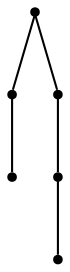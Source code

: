 graph {
  node [shape=point,comment="{\"directed\":false,\"doi\":\"10.4230/LIPIcs.GD.2024.28\",\"figure\":\"5 (2)\"}"]

  v0 [pos="1476.750270224491,704.2598627307719"]
  v1 [pos="1055.675856322238,719.6635231146361"]
  v2 [pos="1396.5972991187737,542.7543242629429"]
  v3 [pos="1023.6783272793854,626.795988301565"]
  v4 [pos="1234.1915506630676,865.9268958012137"]
  v5 [pos="1126.0457418649148,519.5324176960505"]

  v0 -- v1 [id="-1",pos="1476.750270224491,704.2598627307719 1055.675856322238,719.6635231146361 1055.675856322238,719.6635231146361 1055.675856322238,719.6635231146361"]
  v5 -- v0 [id="-2",pos="1126.0457418649148,519.5324176960505 1476.750270224491,704.2598627307719 1476.750270224491,704.2598627307719 1476.750270224491,704.2598627307719"]
  v4 -- v2 [id="-3",pos="1234.1915506630676,865.9268958012137 1396.5972991187737,542.7543242629429 1396.5972991187737,542.7543242629429 1396.5972991187737,542.7543242629429"]
  v4 -- v5 [id="-4",pos="1234.1915506630676,865.9268958012137 1126.0457418649148,519.5324176960505 1126.0457418649148,519.5324176960505 1126.0457418649148,519.5324176960505"]
  v2 -- v3 [id="-5",pos="1396.5972991187737,542.7543242629429 1023.6783272793854,626.795988301565 1023.6783272793854,626.795988301565 1023.6783272793854,626.795988301565"]
}